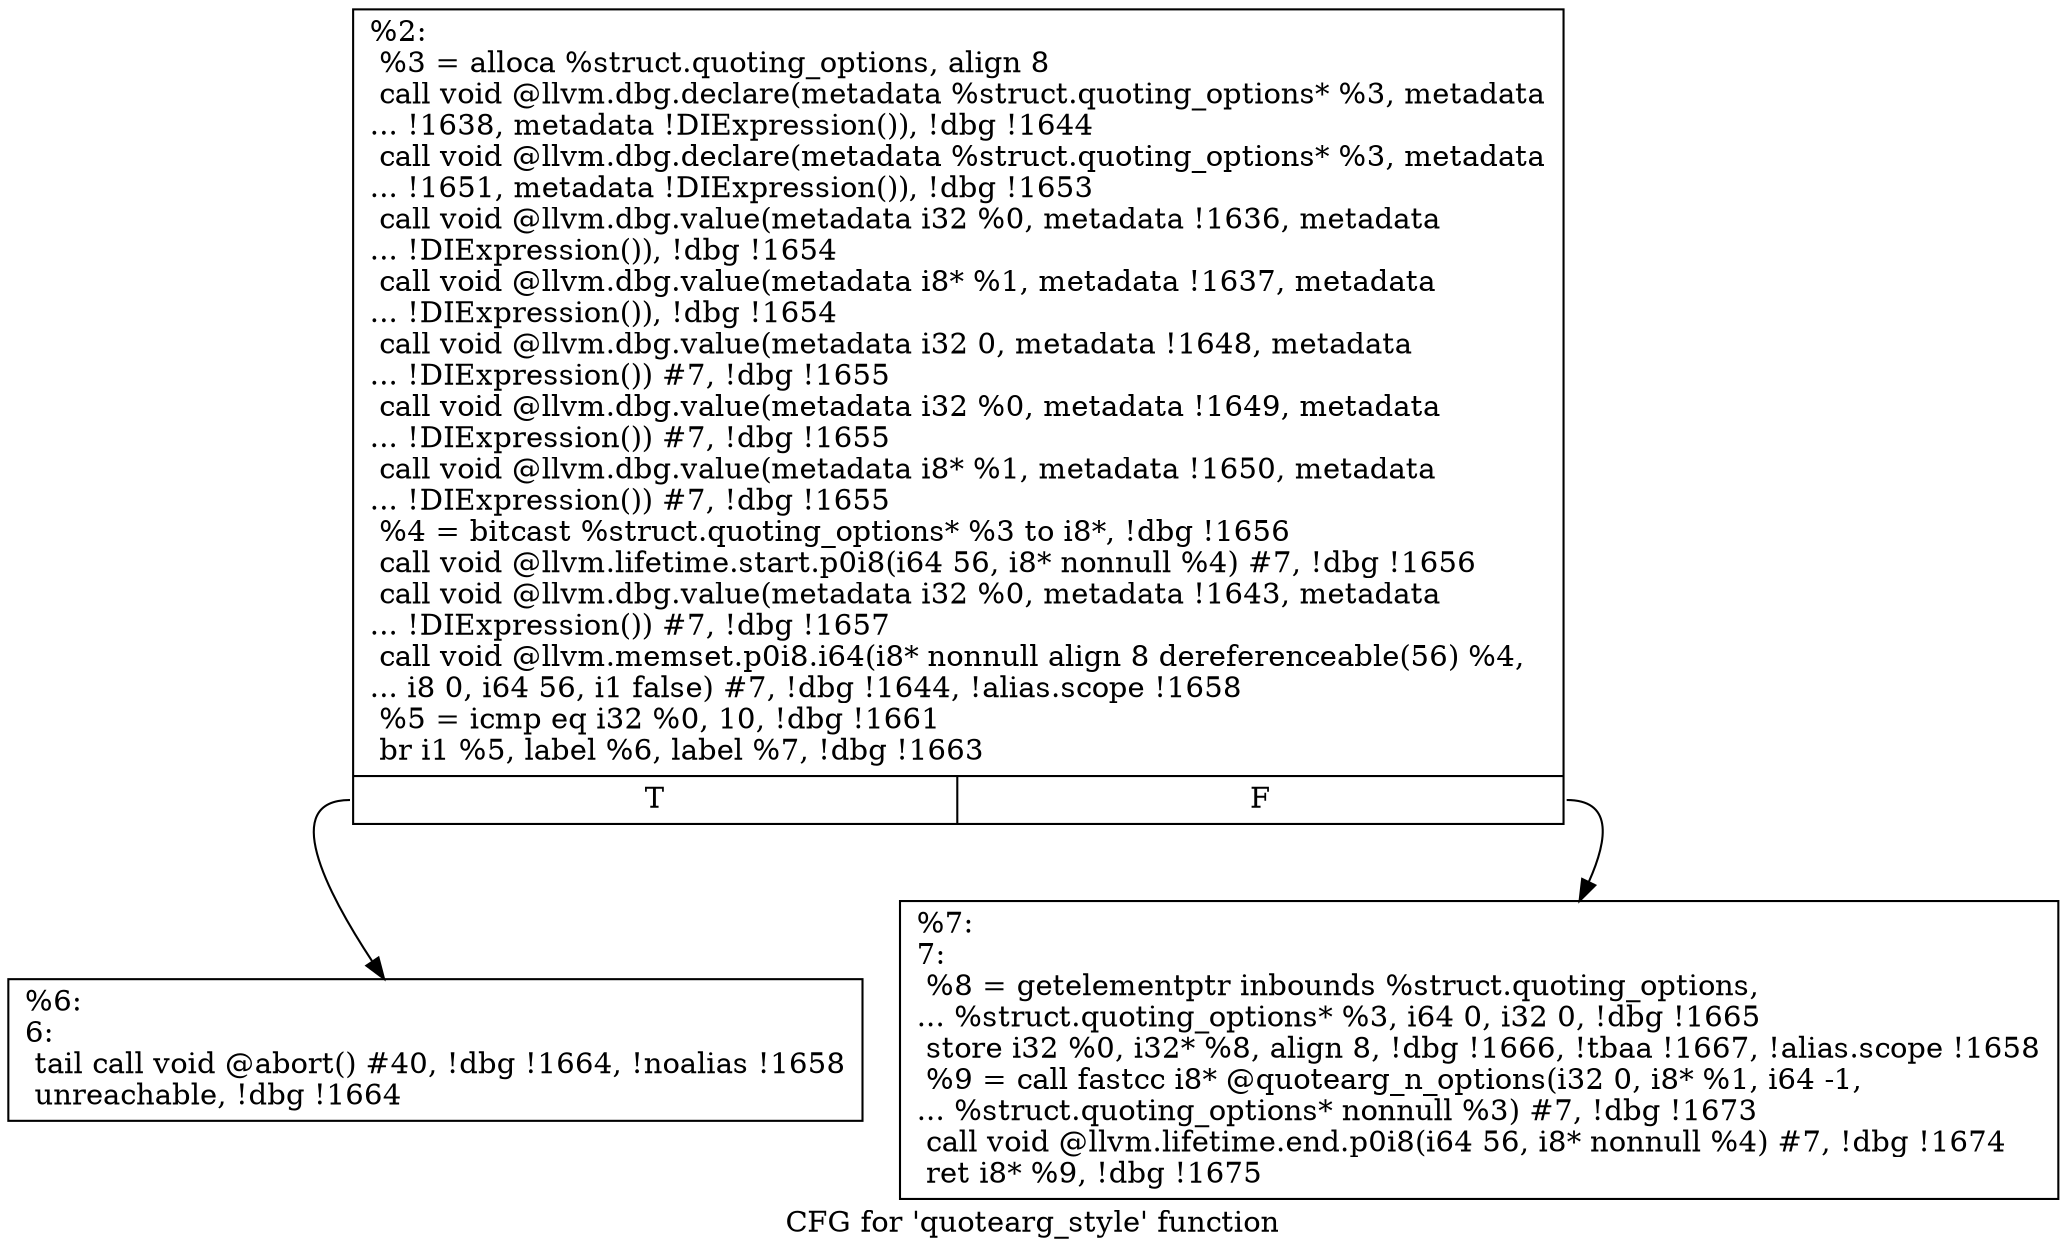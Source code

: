 digraph "CFG for 'quotearg_style' function" {
	label="CFG for 'quotearg_style' function";

	Node0x1495ea0 [shape=record,label="{%2:\l  %3 = alloca %struct.quoting_options, align 8\l  call void @llvm.dbg.declare(metadata %struct.quoting_options* %3, metadata\l... !1638, metadata !DIExpression()), !dbg !1644\l  call void @llvm.dbg.declare(metadata %struct.quoting_options* %3, metadata\l... !1651, metadata !DIExpression()), !dbg !1653\l  call void @llvm.dbg.value(metadata i32 %0, metadata !1636, metadata\l... !DIExpression()), !dbg !1654\l  call void @llvm.dbg.value(metadata i8* %1, metadata !1637, metadata\l... !DIExpression()), !dbg !1654\l  call void @llvm.dbg.value(metadata i32 0, metadata !1648, metadata\l... !DIExpression()) #7, !dbg !1655\l  call void @llvm.dbg.value(metadata i32 %0, metadata !1649, metadata\l... !DIExpression()) #7, !dbg !1655\l  call void @llvm.dbg.value(metadata i8* %1, metadata !1650, metadata\l... !DIExpression()) #7, !dbg !1655\l  %4 = bitcast %struct.quoting_options* %3 to i8*, !dbg !1656\l  call void @llvm.lifetime.start.p0i8(i64 56, i8* nonnull %4) #7, !dbg !1656\l  call void @llvm.dbg.value(metadata i32 %0, metadata !1643, metadata\l... !DIExpression()) #7, !dbg !1657\l  call void @llvm.memset.p0i8.i64(i8* nonnull align 8 dereferenceable(56) %4,\l... i8 0, i64 56, i1 false) #7, !dbg !1644, !alias.scope !1658\l  %5 = icmp eq i32 %0, 10, !dbg !1661\l  br i1 %5, label %6, label %7, !dbg !1663\l|{<s0>T|<s1>F}}"];
	Node0x1495ea0:s0 -> Node0x14972a0;
	Node0x1495ea0:s1 -> Node0x14972f0;
	Node0x14972a0 [shape=record,label="{%6:\l6:                                                \l  tail call void @abort() #40, !dbg !1664, !noalias !1658\l  unreachable, !dbg !1664\l}"];
	Node0x14972f0 [shape=record,label="{%7:\l7:                                                \l  %8 = getelementptr inbounds %struct.quoting_options,\l... %struct.quoting_options* %3, i64 0, i32 0, !dbg !1665\l  store i32 %0, i32* %8, align 8, !dbg !1666, !tbaa !1667, !alias.scope !1658\l  %9 = call fastcc i8* @quotearg_n_options(i32 0, i8* %1, i64 -1,\l... %struct.quoting_options* nonnull %3) #7, !dbg !1673\l  call void @llvm.lifetime.end.p0i8(i64 56, i8* nonnull %4) #7, !dbg !1674\l  ret i8* %9, !dbg !1675\l}"];
}
